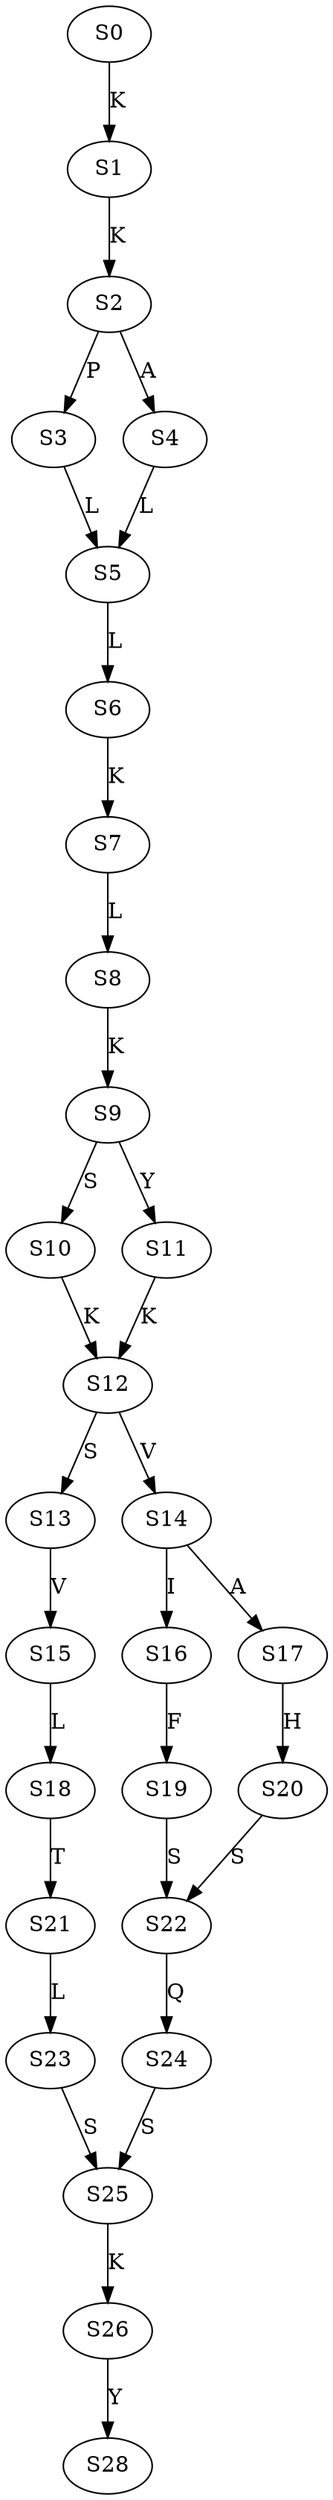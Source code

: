 strict digraph  {
	S0 -> S1 [ label = K ];
	S1 -> S2 [ label = K ];
	S2 -> S3 [ label = P ];
	S2 -> S4 [ label = A ];
	S3 -> S5 [ label = L ];
	S4 -> S5 [ label = L ];
	S5 -> S6 [ label = L ];
	S6 -> S7 [ label = K ];
	S7 -> S8 [ label = L ];
	S8 -> S9 [ label = K ];
	S9 -> S10 [ label = S ];
	S9 -> S11 [ label = Y ];
	S10 -> S12 [ label = K ];
	S11 -> S12 [ label = K ];
	S12 -> S13 [ label = S ];
	S12 -> S14 [ label = V ];
	S13 -> S15 [ label = V ];
	S14 -> S16 [ label = I ];
	S14 -> S17 [ label = A ];
	S15 -> S18 [ label = L ];
	S16 -> S19 [ label = F ];
	S17 -> S20 [ label = H ];
	S18 -> S21 [ label = T ];
	S19 -> S22 [ label = S ];
	S20 -> S22 [ label = S ];
	S21 -> S23 [ label = L ];
	S22 -> S24 [ label = Q ];
	S23 -> S25 [ label = S ];
	S24 -> S25 [ label = S ];
	S25 -> S26 [ label = K ];
	S26 -> S28 [ label = Y ];
}
